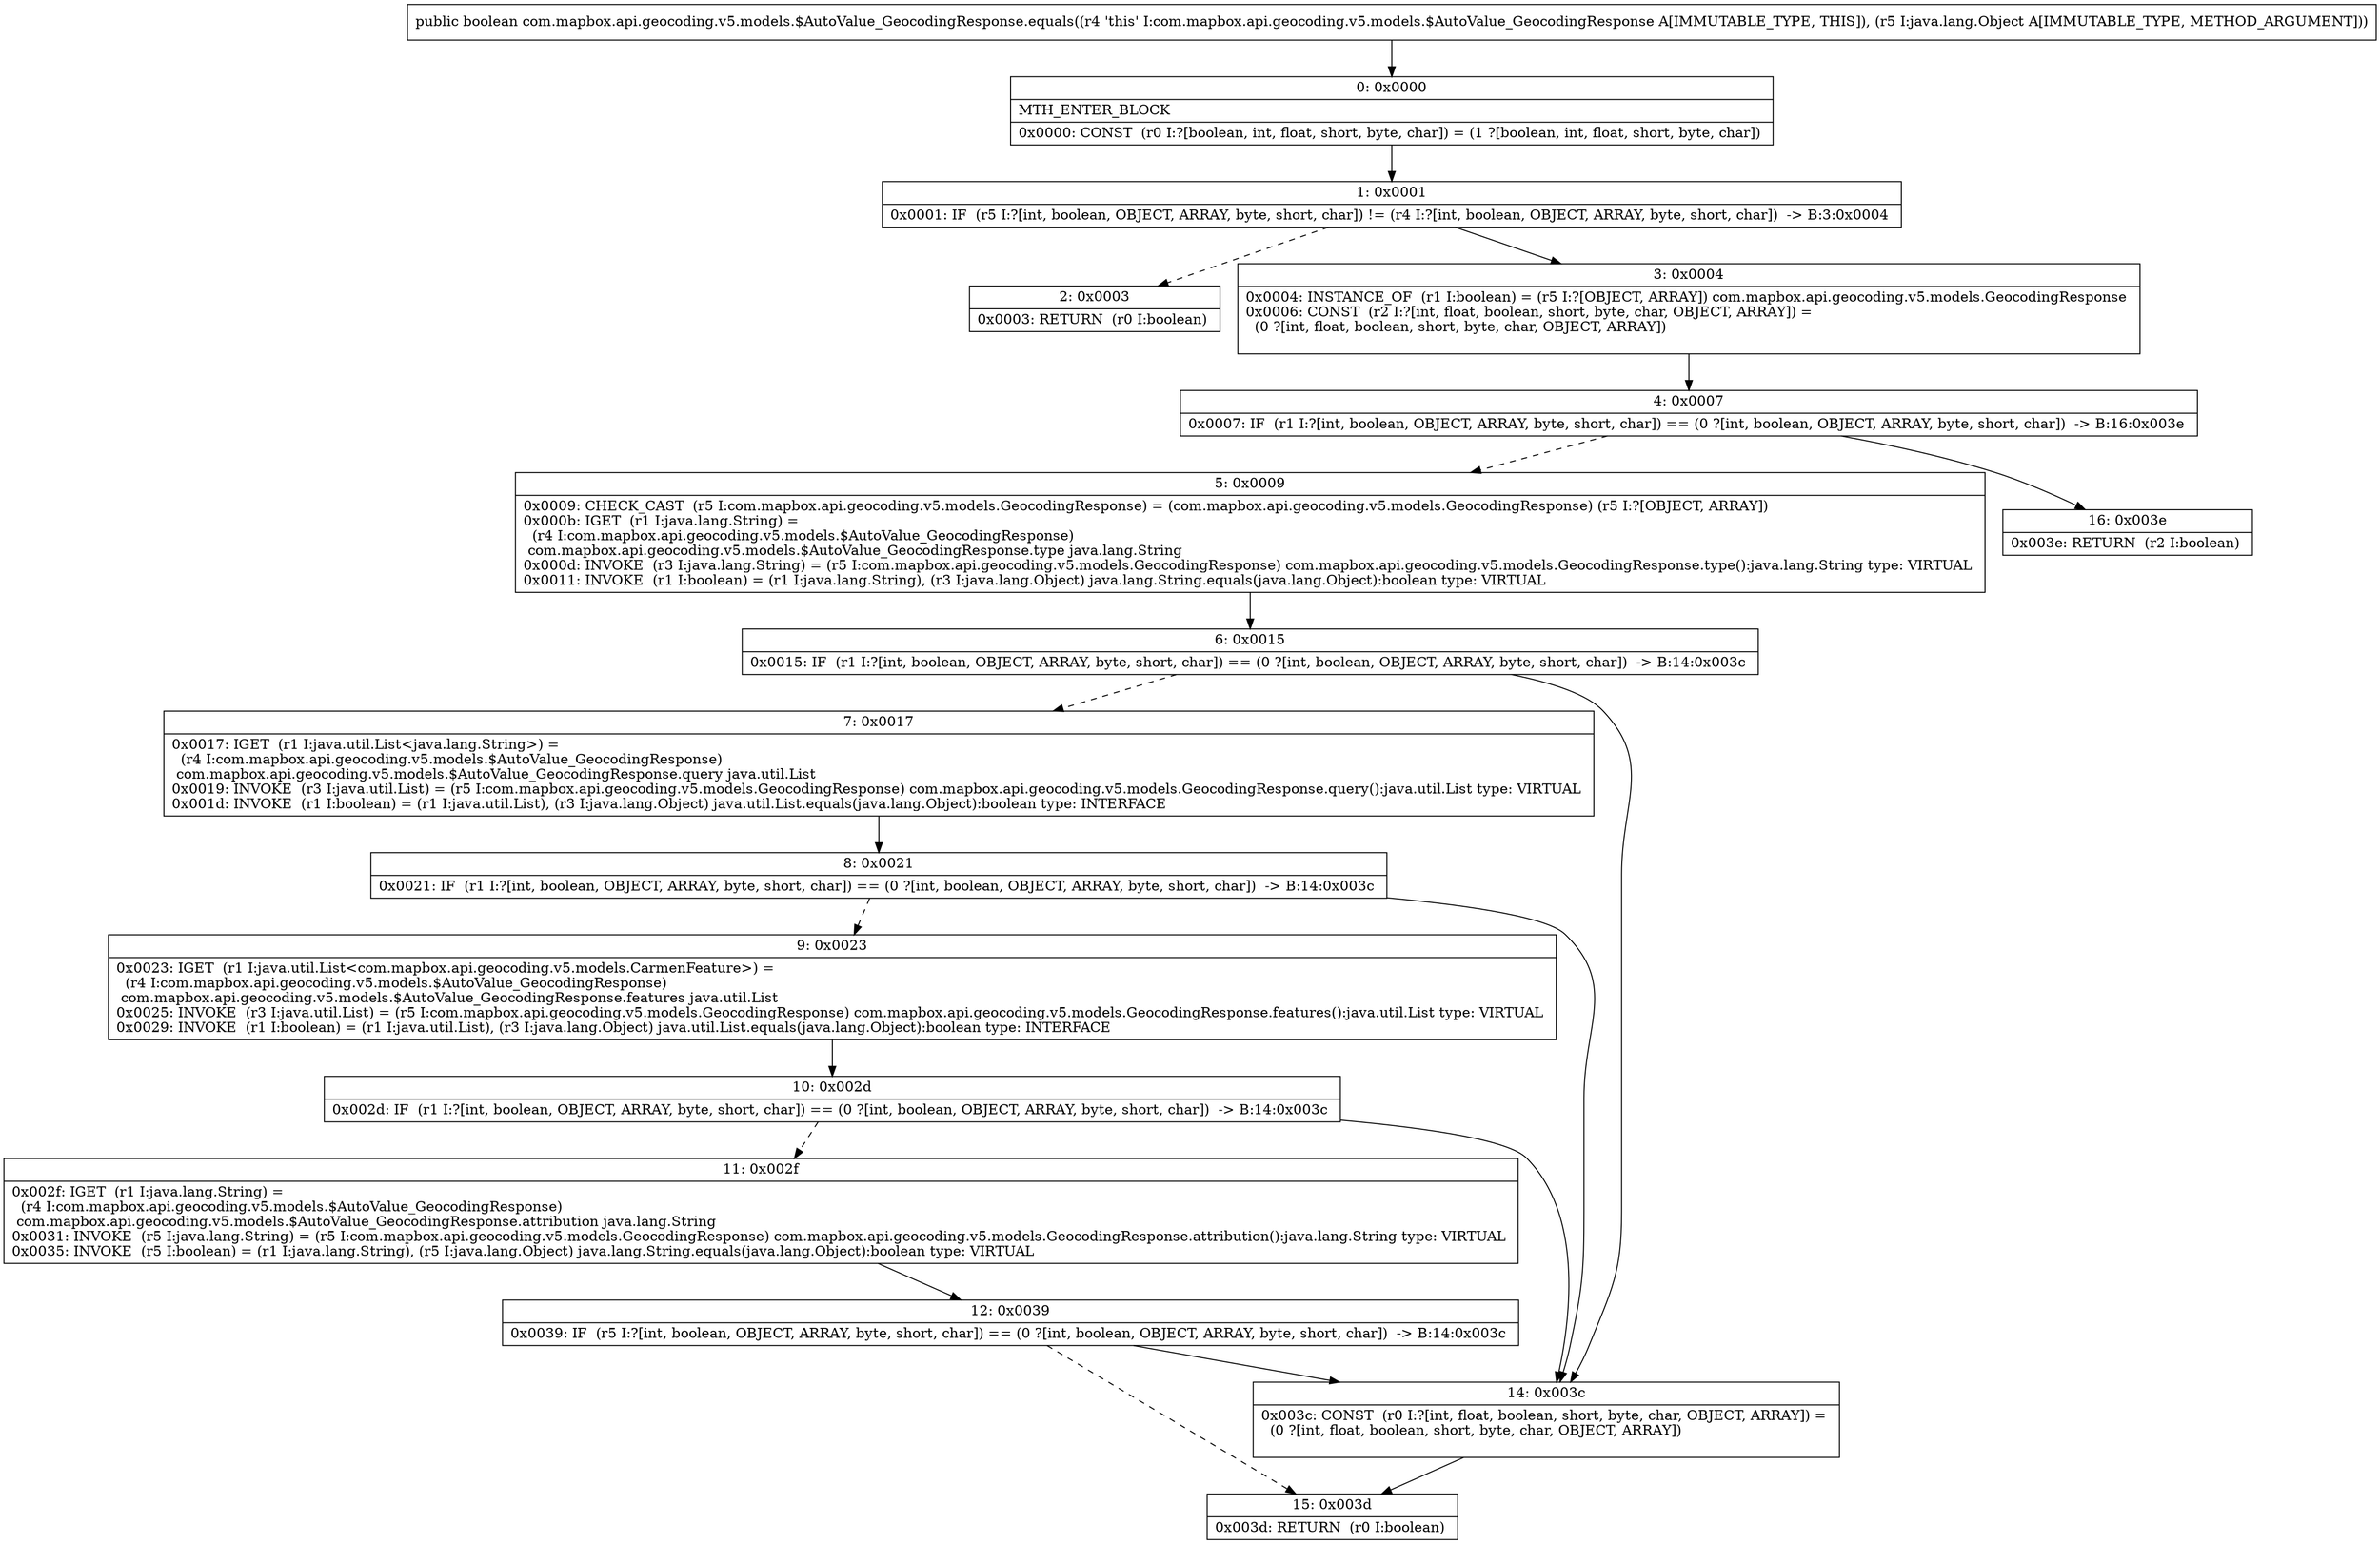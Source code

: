 digraph "CFG forcom.mapbox.api.geocoding.v5.models.$AutoValue_GeocodingResponse.equals(Ljava\/lang\/Object;)Z" {
Node_0 [shape=record,label="{0\:\ 0x0000|MTH_ENTER_BLOCK\l|0x0000: CONST  (r0 I:?[boolean, int, float, short, byte, char]) = (1 ?[boolean, int, float, short, byte, char]) \l}"];
Node_1 [shape=record,label="{1\:\ 0x0001|0x0001: IF  (r5 I:?[int, boolean, OBJECT, ARRAY, byte, short, char]) != (r4 I:?[int, boolean, OBJECT, ARRAY, byte, short, char])  \-\> B:3:0x0004 \l}"];
Node_2 [shape=record,label="{2\:\ 0x0003|0x0003: RETURN  (r0 I:boolean) \l}"];
Node_3 [shape=record,label="{3\:\ 0x0004|0x0004: INSTANCE_OF  (r1 I:boolean) = (r5 I:?[OBJECT, ARRAY]) com.mapbox.api.geocoding.v5.models.GeocodingResponse \l0x0006: CONST  (r2 I:?[int, float, boolean, short, byte, char, OBJECT, ARRAY]) = \l  (0 ?[int, float, boolean, short, byte, char, OBJECT, ARRAY])\l \l}"];
Node_4 [shape=record,label="{4\:\ 0x0007|0x0007: IF  (r1 I:?[int, boolean, OBJECT, ARRAY, byte, short, char]) == (0 ?[int, boolean, OBJECT, ARRAY, byte, short, char])  \-\> B:16:0x003e \l}"];
Node_5 [shape=record,label="{5\:\ 0x0009|0x0009: CHECK_CAST  (r5 I:com.mapbox.api.geocoding.v5.models.GeocodingResponse) = (com.mapbox.api.geocoding.v5.models.GeocodingResponse) (r5 I:?[OBJECT, ARRAY]) \l0x000b: IGET  (r1 I:java.lang.String) = \l  (r4 I:com.mapbox.api.geocoding.v5.models.$AutoValue_GeocodingResponse)\l com.mapbox.api.geocoding.v5.models.$AutoValue_GeocodingResponse.type java.lang.String \l0x000d: INVOKE  (r3 I:java.lang.String) = (r5 I:com.mapbox.api.geocoding.v5.models.GeocodingResponse) com.mapbox.api.geocoding.v5.models.GeocodingResponse.type():java.lang.String type: VIRTUAL \l0x0011: INVOKE  (r1 I:boolean) = (r1 I:java.lang.String), (r3 I:java.lang.Object) java.lang.String.equals(java.lang.Object):boolean type: VIRTUAL \l}"];
Node_6 [shape=record,label="{6\:\ 0x0015|0x0015: IF  (r1 I:?[int, boolean, OBJECT, ARRAY, byte, short, char]) == (0 ?[int, boolean, OBJECT, ARRAY, byte, short, char])  \-\> B:14:0x003c \l}"];
Node_7 [shape=record,label="{7\:\ 0x0017|0x0017: IGET  (r1 I:java.util.List\<java.lang.String\>) = \l  (r4 I:com.mapbox.api.geocoding.v5.models.$AutoValue_GeocodingResponse)\l com.mapbox.api.geocoding.v5.models.$AutoValue_GeocodingResponse.query java.util.List \l0x0019: INVOKE  (r3 I:java.util.List) = (r5 I:com.mapbox.api.geocoding.v5.models.GeocodingResponse) com.mapbox.api.geocoding.v5.models.GeocodingResponse.query():java.util.List type: VIRTUAL \l0x001d: INVOKE  (r1 I:boolean) = (r1 I:java.util.List), (r3 I:java.lang.Object) java.util.List.equals(java.lang.Object):boolean type: INTERFACE \l}"];
Node_8 [shape=record,label="{8\:\ 0x0021|0x0021: IF  (r1 I:?[int, boolean, OBJECT, ARRAY, byte, short, char]) == (0 ?[int, boolean, OBJECT, ARRAY, byte, short, char])  \-\> B:14:0x003c \l}"];
Node_9 [shape=record,label="{9\:\ 0x0023|0x0023: IGET  (r1 I:java.util.List\<com.mapbox.api.geocoding.v5.models.CarmenFeature\>) = \l  (r4 I:com.mapbox.api.geocoding.v5.models.$AutoValue_GeocodingResponse)\l com.mapbox.api.geocoding.v5.models.$AutoValue_GeocodingResponse.features java.util.List \l0x0025: INVOKE  (r3 I:java.util.List) = (r5 I:com.mapbox.api.geocoding.v5.models.GeocodingResponse) com.mapbox.api.geocoding.v5.models.GeocodingResponse.features():java.util.List type: VIRTUAL \l0x0029: INVOKE  (r1 I:boolean) = (r1 I:java.util.List), (r3 I:java.lang.Object) java.util.List.equals(java.lang.Object):boolean type: INTERFACE \l}"];
Node_10 [shape=record,label="{10\:\ 0x002d|0x002d: IF  (r1 I:?[int, boolean, OBJECT, ARRAY, byte, short, char]) == (0 ?[int, boolean, OBJECT, ARRAY, byte, short, char])  \-\> B:14:0x003c \l}"];
Node_11 [shape=record,label="{11\:\ 0x002f|0x002f: IGET  (r1 I:java.lang.String) = \l  (r4 I:com.mapbox.api.geocoding.v5.models.$AutoValue_GeocodingResponse)\l com.mapbox.api.geocoding.v5.models.$AutoValue_GeocodingResponse.attribution java.lang.String \l0x0031: INVOKE  (r5 I:java.lang.String) = (r5 I:com.mapbox.api.geocoding.v5.models.GeocodingResponse) com.mapbox.api.geocoding.v5.models.GeocodingResponse.attribution():java.lang.String type: VIRTUAL \l0x0035: INVOKE  (r5 I:boolean) = (r1 I:java.lang.String), (r5 I:java.lang.Object) java.lang.String.equals(java.lang.Object):boolean type: VIRTUAL \l}"];
Node_12 [shape=record,label="{12\:\ 0x0039|0x0039: IF  (r5 I:?[int, boolean, OBJECT, ARRAY, byte, short, char]) == (0 ?[int, boolean, OBJECT, ARRAY, byte, short, char])  \-\> B:14:0x003c \l}"];
Node_14 [shape=record,label="{14\:\ 0x003c|0x003c: CONST  (r0 I:?[int, float, boolean, short, byte, char, OBJECT, ARRAY]) = \l  (0 ?[int, float, boolean, short, byte, char, OBJECT, ARRAY])\l \l}"];
Node_15 [shape=record,label="{15\:\ 0x003d|0x003d: RETURN  (r0 I:boolean) \l}"];
Node_16 [shape=record,label="{16\:\ 0x003e|0x003e: RETURN  (r2 I:boolean) \l}"];
MethodNode[shape=record,label="{public boolean com.mapbox.api.geocoding.v5.models.$AutoValue_GeocodingResponse.equals((r4 'this' I:com.mapbox.api.geocoding.v5.models.$AutoValue_GeocodingResponse A[IMMUTABLE_TYPE, THIS]), (r5 I:java.lang.Object A[IMMUTABLE_TYPE, METHOD_ARGUMENT])) }"];
MethodNode -> Node_0;
Node_0 -> Node_1;
Node_1 -> Node_2[style=dashed];
Node_1 -> Node_3;
Node_3 -> Node_4;
Node_4 -> Node_5[style=dashed];
Node_4 -> Node_16;
Node_5 -> Node_6;
Node_6 -> Node_7[style=dashed];
Node_6 -> Node_14;
Node_7 -> Node_8;
Node_8 -> Node_9[style=dashed];
Node_8 -> Node_14;
Node_9 -> Node_10;
Node_10 -> Node_11[style=dashed];
Node_10 -> Node_14;
Node_11 -> Node_12;
Node_12 -> Node_14;
Node_12 -> Node_15[style=dashed];
Node_14 -> Node_15;
}

